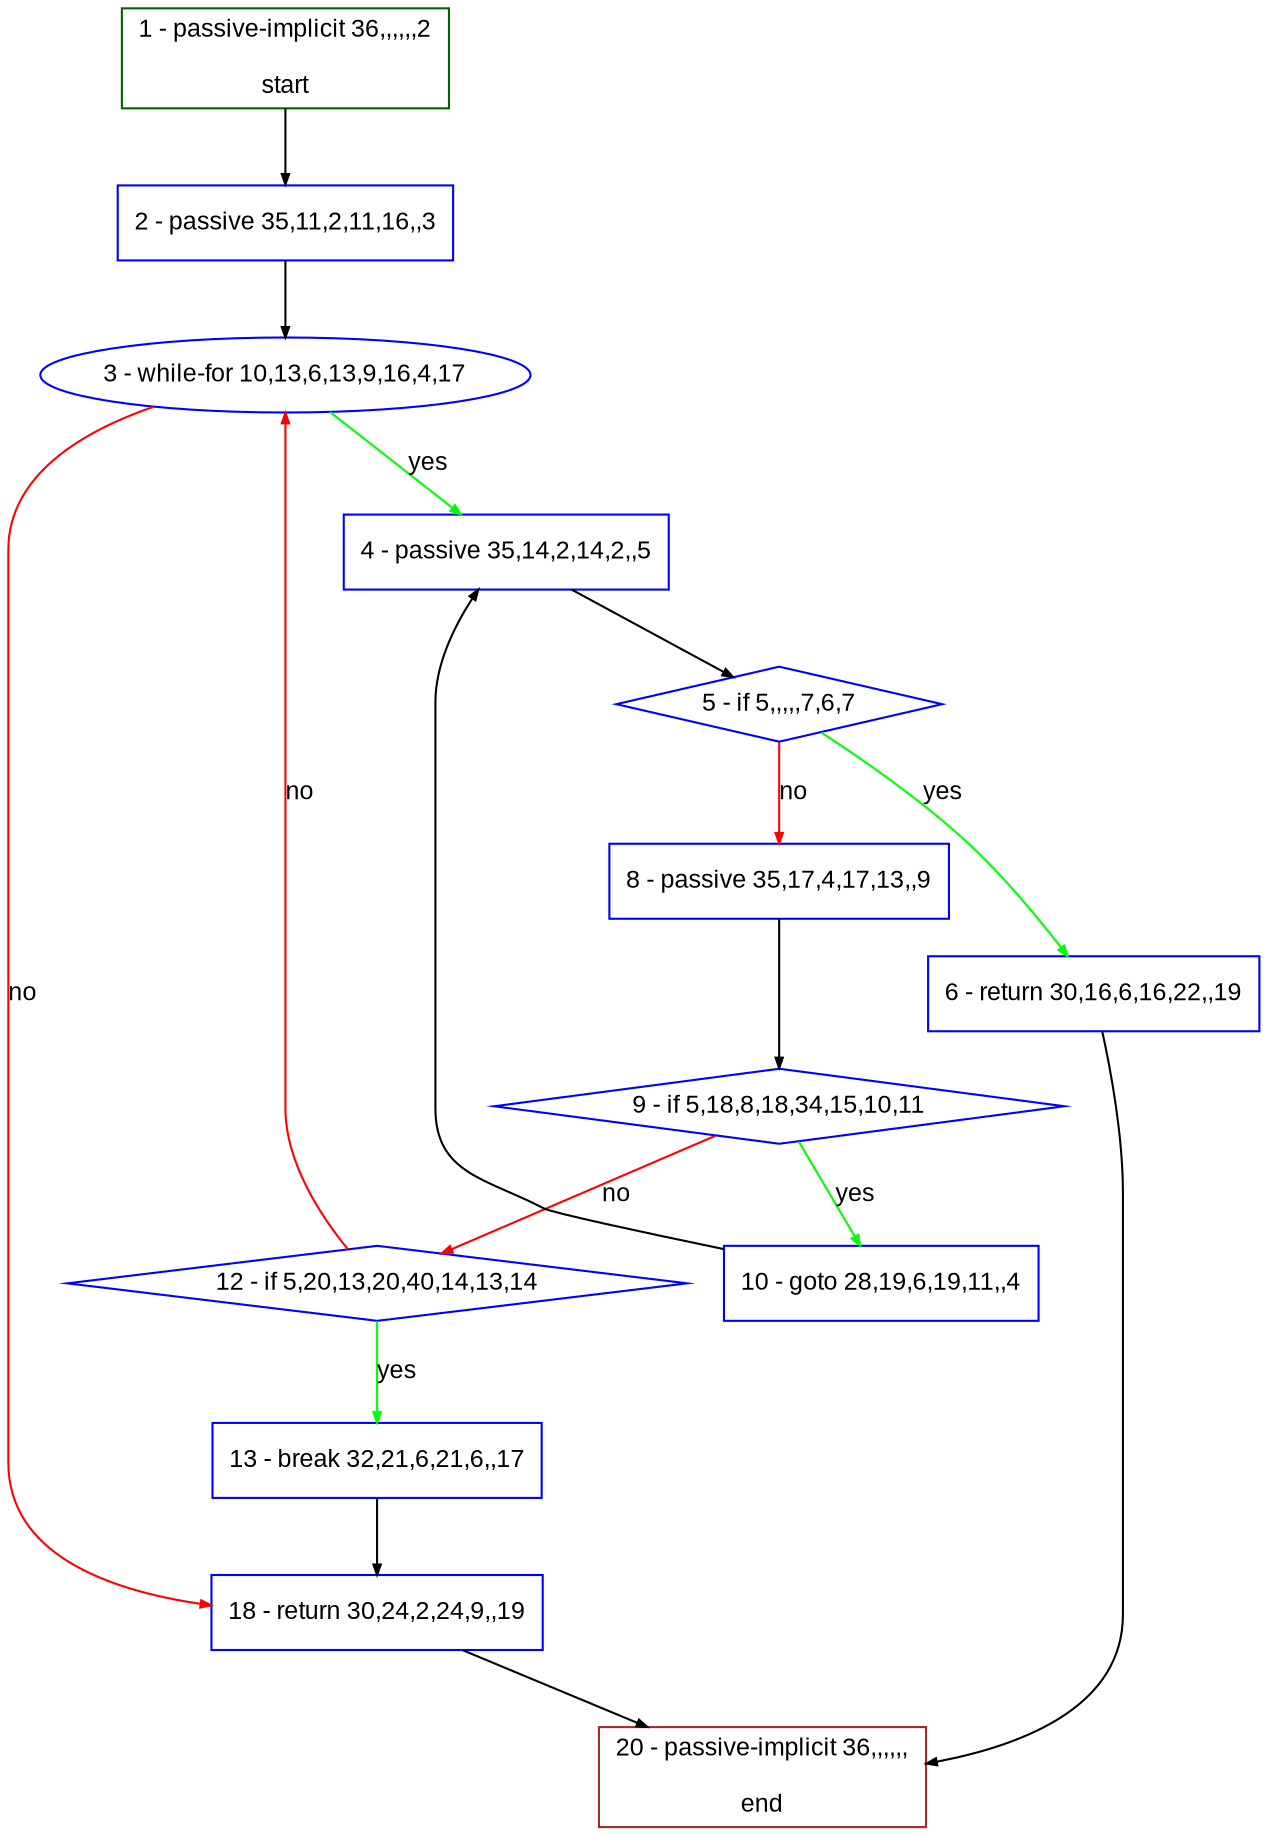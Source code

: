 digraph "" {
  graph [bgcolor="white", fillcolor="#FFFFCC", pack="true", packmode="clust", fontname="Arial", label="", fontsize="12", compound="true", style="rounded,filled"];
  node [node_initialized="no", fillcolor="white", fontname="Arial", label="", color="grey", fontsize="12", fixedsize="false", compound="true", shape="rectangle", style="filled"];
  edge [arrowtail="none", lhead="", fontcolor="black", fontname="Arial", label="", color="black", fontsize="12", arrowhead="normal", arrowsize="0.5", compound="true", ltail="", dir="forward"];
  __N1 [fillcolor="#ffffff", label="2 - passive 35,11,2,11,16,,3", color="#0000ff", shape="box", style="filled"];
  __N2 [fillcolor="#ffffff", label="1 - passive-implicit 36,,,,,,2\n\nstart", color="#006400", shape="box", style="filled"];
  __N3 [fillcolor="#ffffff", label="3 - while-for 10,13,6,13,9,16,4,17", color="#0000ff", shape="oval", style="filled"];
  __N4 [fillcolor="#ffffff", label="4 - passive 35,14,2,14,2,,5", color="#0000ff", shape="box", style="filled"];
  __N5 [fillcolor="#ffffff", label="18 - return 30,24,2,24,9,,19", color="#0000ff", shape="box", style="filled"];
  __N6 [fillcolor="#ffffff", label="5 - if 5,,,,,7,6,7", color="#0000ff", shape="diamond", style="filled"];
  __N7 [fillcolor="#ffffff", label="6 - return 30,16,6,16,22,,19", color="#0000ff", shape="box", style="filled"];
  __N8 [fillcolor="#ffffff", label="8 - passive 35,17,4,17,13,,9", color="#0000ff", shape="box", style="filled"];
  __N9 [fillcolor="#ffffff", label="20 - passive-implicit 36,,,,,,\n\nend", color="#a52a2a", shape="box", style="filled"];
  __N10 [fillcolor="#ffffff", label="9 - if 5,18,8,18,34,15,10,11", color="#0000ff", shape="diamond", style="filled"];
  __N11 [fillcolor="#ffffff", label="10 - goto 28,19,6,19,11,,4", color="#0000ff", shape="box", style="filled"];
  __N12 [fillcolor="#ffffff", label="12 - if 5,20,13,20,40,14,13,14", color="#0000ff", shape="diamond", style="filled"];
  __N13 [fillcolor="#ffffff", label="13 - break 32,21,6,21,6,,17", color="#0000ff", shape="box", style="filled"];
  __N2 -> __N1 [arrowtail="none", color="#000000", label="", arrowhead="normal", dir="forward"];
  __N1 -> __N3 [arrowtail="none", color="#000000", label="", arrowhead="normal", dir="forward"];
  __N3 -> __N4 [arrowtail="none", color="#00ff00", label="yes", arrowhead="normal", dir="forward"];
  __N3 -> __N5 [arrowtail="none", color="#ff0000", label="no", arrowhead="normal", dir="forward"];
  __N4 -> __N6 [arrowtail="none", color="#000000", label="", arrowhead="normal", dir="forward"];
  __N6 -> __N7 [arrowtail="none", color="#00ff00", label="yes", arrowhead="normal", dir="forward"];
  __N6 -> __N8 [arrowtail="none", color="#ff0000", label="no", arrowhead="normal", dir="forward"];
  __N7 -> __N9 [arrowtail="none", color="#000000", label="", arrowhead="normal", dir="forward"];
  __N8 -> __N10 [arrowtail="none", color="#000000", label="", arrowhead="normal", dir="forward"];
  __N10 -> __N11 [arrowtail="none", color="#00ff00", label="yes", arrowhead="normal", dir="forward"];
  __N10 -> __N12 [arrowtail="none", color="#ff0000", label="no", arrowhead="normal", dir="forward"];
  __N11 -> __N4 [arrowtail="none", color="#000000", label="", arrowhead="normal", dir="forward"];
  __N12 -> __N3 [arrowtail="none", color="#ff0000", label="no", arrowhead="normal", dir="forward"];
  __N12 -> __N13 [arrowtail="none", color="#00ff00", label="yes", arrowhead="normal", dir="forward"];
  __N13 -> __N5 [arrowtail="none", color="#000000", label="", arrowhead="normal", dir="forward"];
  __N5 -> __N9 [arrowtail="none", color="#000000", label="", arrowhead="normal", dir="forward"];
}

